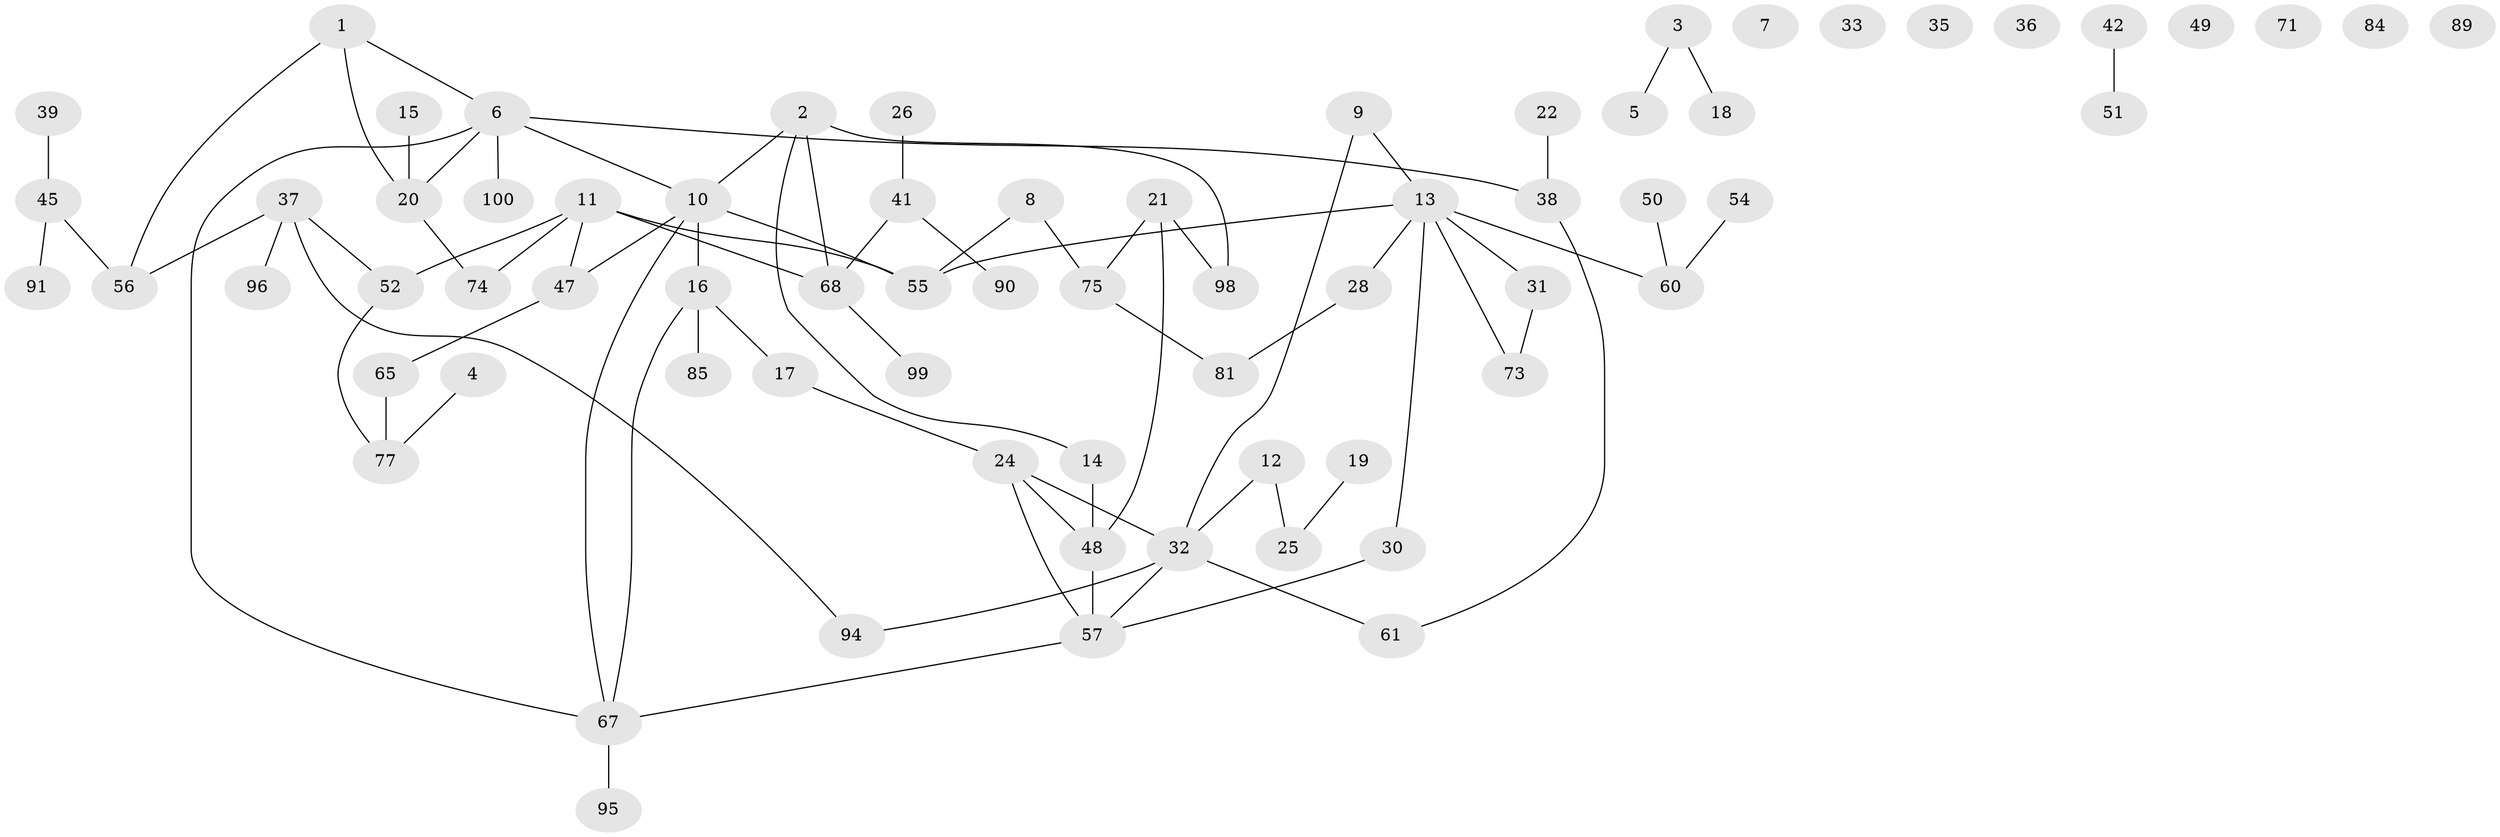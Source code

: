 // Generated by graph-tools (version 1.1) at 2025/23/03/03/25 07:23:28]
// undirected, 70 vertices, 79 edges
graph export_dot {
graph [start="1"]
  node [color=gray90,style=filled];
  1 [super="+27"];
  2 [super="+78"];
  3 [super="+63"];
  4 [super="+62"];
  5 [super="+66"];
  6 [super="+86"];
  7;
  8;
  9;
  10 [super="+72"];
  11 [super="+88"];
  12;
  13 [super="+34"];
  14;
  15;
  16 [super="+23"];
  17;
  18;
  19;
  20;
  21 [super="+43"];
  22;
  24 [super="+29"];
  25 [super="+83"];
  26;
  28;
  30;
  31 [super="+70"];
  32 [super="+40"];
  33;
  35;
  36;
  37 [super="+79"];
  38 [super="+69"];
  39;
  41 [super="+44"];
  42;
  45 [super="+46"];
  47 [super="+59"];
  48 [super="+76"];
  49;
  50;
  51;
  52 [super="+53"];
  54;
  55 [super="+64"];
  56 [super="+93"];
  57 [super="+58"];
  60 [super="+97"];
  61;
  65 [super="+82"];
  67 [super="+87"];
  68;
  71;
  73;
  74;
  75 [super="+80"];
  77 [super="+92"];
  81;
  84;
  85;
  89;
  90;
  91;
  94;
  95;
  96;
  98;
  99;
  100;
  1 -- 20;
  1 -- 56;
  1 -- 6;
  2 -- 10;
  2 -- 14;
  2 -- 68;
  2 -- 98;
  3 -- 18;
  3 -- 5;
  4 -- 77;
  6 -- 38;
  6 -- 100;
  6 -- 67;
  6 -- 20;
  6 -- 10;
  8 -- 55;
  8 -- 75;
  9 -- 32;
  9 -- 13;
  10 -- 16 [weight=2];
  10 -- 67;
  10 -- 55;
  10 -- 47;
  11 -- 52;
  11 -- 55;
  11 -- 68;
  11 -- 74;
  11 -- 47;
  12 -- 32;
  12 -- 25;
  13 -- 30;
  13 -- 31;
  13 -- 73;
  13 -- 28;
  13 -- 60;
  13 -- 55;
  14 -- 48;
  15 -- 20;
  16 -- 17;
  16 -- 67;
  16 -- 85;
  17 -- 24;
  19 -- 25;
  20 -- 74;
  21 -- 75;
  21 -- 98;
  21 -- 48;
  22 -- 38;
  24 -- 48;
  24 -- 32;
  24 -- 57;
  26 -- 41;
  28 -- 81;
  30 -- 57;
  31 -- 73;
  32 -- 61;
  32 -- 94;
  32 -- 57;
  37 -- 94;
  37 -- 56;
  37 -- 96;
  37 -- 52;
  38 -- 61;
  39 -- 45;
  41 -- 68;
  41 -- 90;
  42 -- 51;
  45 -- 56;
  45 -- 91;
  47 -- 65;
  48 -- 57;
  50 -- 60;
  52 -- 77;
  54 -- 60;
  57 -- 67;
  65 -- 77;
  67 -- 95;
  68 -- 99;
  75 -- 81;
}
